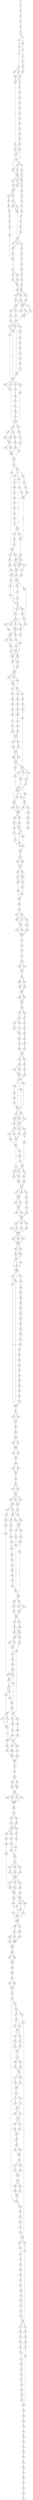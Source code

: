 strict digraph  {
	S0 -> S1 [ label = H ];
	S1 -> S2 [ label = K ];
	S2 -> S3 [ label = E ];
	S3 -> S4 [ label = I ];
	S4 -> S5 [ label = Y ];
	S5 -> S6 [ label = P ];
	S6 -> S7 [ label = H ];
	S6 -> S8 [ label = T ];
	S7 -> S9 [ label = M ];
	S8 -> S10 [ label = T ];
	S9 -> S11 [ label = K ];
	S10 -> S12 [ label = E ];
	S11 -> S13 [ label = S ];
	S12 -> S14 [ label = E ];
	S13 -> S15 [ label = F ];
	S13 -> S16 [ label = S ];
	S14 -> S17 [ label = L ];
	S15 -> S18 [ label = V ];
	S15 -> S19 [ label = L ];
	S16 -> S19 [ label = L ];
	S17 -> S20 [ label = Q ];
	S18 -> S21 [ label = T ];
	S18 -> S22 [ label = Q ];
	S19 -> S21 [ label = T ];
	S20 -> S23 [ label = A ];
	S21 -> S24 [ label = R ];
	S22 -> S25 [ label = A ];
	S23 -> S18 [ label = V ];
	S24 -> S26 [ label = V ];
	S24 -> S27 [ label = L ];
	S25 -> S28 [ label = A ];
	S26 -> S29 [ label = S ];
	S26 -> S30 [ label = T ];
	S27 -> S29 [ label = S ];
	S28 -> S31 [ label = V ];
	S29 -> S32 [ label = V ];
	S29 -> S33 [ label = L ];
	S30 -> S32 [ label = V ];
	S30 -> S34 [ label = D ];
	S31 -> S35 [ label = Q ];
	S32 -> S36 [ label = G ];
	S33 -> S37 [ label = A ];
	S34 -> S36 [ label = G ];
	S35 -> S38 [ label = S ];
	S36 -> S39 [ label = E ];
	S36 -> S40 [ label = Q ];
	S36 -> S41 [ label = D ];
	S37 -> S42 [ label = I ];
	S38 -> S43 [ label = I ];
	S39 -> S44 [ label = F ];
	S39 -> S45 [ label = Q ];
	S40 -> S44 [ label = F ];
	S41 -> S46 [ label = A ];
	S42 -> S47 [ label = H ];
	S43 -> S48 [ label = E ];
	S44 -> S49 [ label = S ];
	S45 -> S50 [ label = E ];
	S46 -> S49 [ label = S ];
	S47 -> S39 [ label = E ];
	S48 -> S51 [ label = T ];
	S49 -> S52 [ label = A ];
	S49 -> S53 [ label = S ];
	S50 -> S54 [ label = M ];
	S51 -> S55 [ label = A ];
	S52 -> S56 [ label = E ];
	S53 -> S57 [ label = S ];
	S54 -> S58 [ label = K ];
	S55 -> S59 [ label = F ];
	S56 -> S60 [ label = G ];
	S56 -> S61 [ label = E ];
	S57 -> S62 [ label = A ];
	S58 -> S63 [ label = V ];
	S59 -> S64 [ label = K ];
	S60 -> S65 [ label = E ];
	S61 -> S65 [ label = E ];
	S62 -> S66 [ label = S ];
	S63 -> S67 [ label = F ];
	S64 -> S68 [ label = D ];
	S65 -> S69 [ label = G ];
	S66 -> S70 [ label = R ];
	S67 -> S71 [ label = T ];
	S68 -> S26 [ label = V ];
	S69 -> S72 [ label = N ];
	S69 -> S73 [ label = K ];
	S69 -> S74 [ label = V ];
	S70 -> S75 [ label = I ];
	S71 -> S76 [ label = A ];
	S72 -> S77 [ label = S ];
	S73 -> S77 [ label = S ];
	S74 -> S78 [ label = H ];
	S75 -> S79 [ label = Q ];
	S76 -> S80 [ label = S ];
	S77 -> S81 [ label = K ];
	S78 -> S82 [ label = K ];
	S79 -> S83 [ label = E ];
	S80 -> S84 [ label = H ];
	S81 -> S85 [ label = K ];
	S82 -> S86 [ label = K ];
	S83 -> S85 [ label = K ];
	S84 -> S69 [ label = G ];
	S85 -> S87 [ label = L ];
	S86 -> S88 [ label = L ];
	S87 -> S89 [ label = S ];
	S87 -> S90 [ label = Y ];
	S88 -> S91 [ label = A ];
	S89 -> S92 [ label = K ];
	S90 -> S93 [ label = F ];
	S91 -> S94 [ label = Q ];
	S92 -> S95 [ label = K ];
	S93 -> S95 [ label = K ];
	S94 -> S96 [ label = P ];
	S95 -> S97 [ label = R ];
	S95 -> S98 [ label = K ];
	S96 -> S99 [ label = Q ];
	S97 -> S100 [ label = A ];
	S97 -> S101 [ label = L ];
	S97 -> S102 [ label = N ];
	S98 -> S100 [ label = A ];
	S99 -> S97 [ label = R ];
	S100 -> S103 [ label = A ];
	S101 -> S104 [ label = V ];
	S102 -> S105 [ label = Q ];
	S103 -> S106 [ label = T ];
	S103 -> S107 [ label = A ];
	S103 -> S108 [ label = I ];
	S104 -> S106 [ label = T ];
	S105 -> S108 [ label = I ];
	S106 -> S109 [ label = T ];
	S106 -> S110 [ label = A ];
	S107 -> S111 [ label = I ];
	S108 -> S112 [ label = S ];
	S108 -> S113 [ label = Q ];
	S109 -> S114 [ label = V ];
	S110 -> S114 [ label = V ];
	S111 -> S114 [ label = V ];
	S112 -> S115 [ label = I ];
	S113 -> S116 [ label = L ];
	S114 -> S117 [ label = L ];
	S115 -> S117 [ label = L ];
	S116 -> S118 [ label = F ];
	S117 -> S119 [ label = Q ];
	S117 -> S120 [ label = A ];
	S117 -> S121 [ label = R ];
	S118 -> S120 [ label = A ];
	S119 -> S122 [ label = E ];
	S119 -> S123 [ label = D ];
	S120 -> S122 [ label = E ];
	S120 -> S124 [ label = L ];
	S121 -> S125 [ label = V ];
	S122 -> S126 [ label = L ];
	S123 -> S126 [ label = L ];
	S124 -> S126 [ label = L ];
	S125 -> S127 [ label = G ];
	S126 -> S128 [ label = K ];
	S126 -> S129 [ label = F ];
	S126 -> S130 [ label = S ];
	S126 -> S131 [ label = I ];
	S127 -> S132 [ label = E ];
	S128 -> S133 [ label = K ];
	S129 -> S133 [ label = K ];
	S130 -> S134 [ label = G ];
	S131 -> S135 [ label = S ];
	S132 -> S136 [ label = L ];
	S133 -> S137 [ label = L ];
	S134 -> S138 [ label = D ];
	S135 -> S137 [ label = L ];
	S136 -> S139 [ label = A ];
	S137 -> S140 [ label = P ];
	S137 -> S141 [ label = V ];
	S138 -> S142 [ label = L ];
	S139 -> S143 [ label = K ];
	S140 -> S144 [ label = P ];
	S140 -> S145 [ label = I ];
	S141 -> S146 [ label = L ];
	S142 -> S147 [ label = S ];
	S143 -> S148 [ label = G ];
	S144 -> S149 [ label = L ];
	S145 -> S150 [ label = I ];
	S145 -> S151 [ label = Q ];
	S146 -> S152 [ label = M ];
	S147 -> S153 [ label = V ];
	S148 -> S154 [ label = L ];
	S149 -> S155 [ label = P ];
	S150 -> S155 [ label = P ];
	S151 -> S156 [ label = D ];
	S152 -> S157 [ label = C ];
	S153 -> S158 [ label = G ];
	S154 -> S124 [ label = L ];
	S155 -> S159 [ label = V ];
	S155 -> S160 [ label = A ];
	S156 -> S161 [ label = S ];
	S157 -> S162 [ label = N ];
	S158 -> S137 [ label = L ];
	S159 -> S163 [ label = V ];
	S160 -> S163 [ label = V ];
	S161 -> S163 [ label = V ];
	S162 -> S164 [ label = E ];
	S163 -> S164 [ label = E ];
	S164 -> S165 [ label = K ];
	S165 -> S166 [ label = P ];
	S165 -> S167 [ label = E ];
	S166 -> S168 [ label = K ];
	S166 -> S169 [ label = R ];
	S166 -> S170 [ label = T ];
	S167 -> S171 [ label = Q ];
	S168 -> S172 [ label = L ];
	S169 -> S173 [ label = P ];
	S170 -> S174 [ label = K ];
	S171 -> S175 [ label = L ];
	S171 -> S176 [ label = Q ];
	S172 -> S177 [ label = F ];
	S172 -> S178 [ label = H ];
	S173 -> S179 [ label = T ];
	S174 -> S180 [ label = S ];
	S175 -> S181 [ label = A ];
	S176 -> S182 [ label = R ];
	S177 -> S183 [ label = F ];
	S178 -> S184 [ label = L ];
	S178 -> S185 [ label = Y ];
	S179 -> S186 [ label = L ];
	S180 -> S187 [ label = M ];
	S181 -> S188 [ label = S ];
	S182 -> S189 [ label = P ];
	S182 -> S190 [ label = T ];
	S182 -> S191 [ label = V ];
	S183 -> S192 [ label = K ];
	S184 -> S193 [ label = P ];
	S185 -> S192 [ label = K ];
	S186 -> S183 [ label = F ];
	S187 -> S194 [ label = I ];
	S188 -> S195 [ label = V ];
	S189 -> S196 [ label = K ];
	S190 -> S196 [ label = K ];
	S191 -> S197 [ label = H ];
	S192 -> S198 [ label = K ];
	S193 -> S199 [ label = K ];
	S194 -> S200 [ label = N ];
	S195 -> S201 [ label = T ];
	S196 -> S201 [ label = T ];
	S196 -> S202 [ label = S ];
	S197 -> S203 [ label = Y ];
	S198 -> S182 [ label = R ];
	S198 -> S204 [ label = K ];
	S199 -> S171 [ label = Q ];
	S200 -> S205 [ label = R ];
	S201 -> S206 [ label = I ];
	S201 -> S207 [ label = D ];
	S202 -> S206 [ label = I ];
	S203 -> S206 [ label = I ];
	S204 -> S189 [ label = P ];
	S205 -> S208 [ label = V ];
	S206 -> S209 [ label = V ];
	S206 -> S210 [ label = L ];
	S206 -> S211 [ label = T ];
	S207 -> S212 [ label = E ];
	S208 -> S213 [ label = A ];
	S209 -> S214 [ label = K ];
	S210 -> S214 [ label = K ];
	S211 -> S215 [ label = Y ];
	S212 -> S216 [ label = K ];
	S213 -> S217 [ label = G ];
	S214 -> S218 [ label = A ];
	S214 -> S219 [ label = V ];
	S214 -> S220 [ label = I ];
	S214 -> S221 [ label = T ];
	S215 -> S222 [ label = N ];
	S216 -> S223 [ label = F ];
	S217 -> S178 [ label = H ];
	S218 -> S224 [ label = G ];
	S219 -> S225 [ label = S ];
	S220 -> S226 [ label = E ];
	S221 -> S224 [ label = G ];
	S222 -> S223 [ label = F ];
	S223 -> S227 [ label = H ];
	S223 -> S228 [ label = F ];
	S224 -> S229 [ label = P ];
	S224 -> S230 [ label = A ];
	S225 -> S229 [ label = P ];
	S226 -> S231 [ label = L ];
	S227 -> S210 [ label = L ];
	S228 -> S232 [ label = T ];
	S229 -> S233 [ label = E ];
	S229 -> S234 [ label = D ];
	S230 -> S235 [ label = S ];
	S231 -> S236 [ label = E ];
	S232 -> S237 [ label = E ];
	S233 -> S238 [ label = Y ];
	S234 -> S238 [ label = Y ];
	S235 -> S239 [ label = E ];
	S236 -> S240 [ label = N ];
	S237 -> S241 [ label = Q ];
	S238 -> S242 [ label = G ];
	S238 -> S243 [ label = S ];
	S239 -> S243 [ label = S ];
	S240 -> S244 [ label = A ];
	S240 -> S245 [ label = G ];
	S241 -> S224 [ label = G ];
	S242 -> S246 [ label = Q ];
	S243 -> S246 [ label = Q ];
	S243 -> S240 [ label = N ];
	S244 -> S247 [ label = A ];
	S245 -> S248 [ label = M ];
	S246 -> S245 [ label = G ];
	S247 -> S248 [ label = M ];
	S248 -> S249 [ label = N ];
	S248 -> S250 [ label = I ];
	S248 -> S251 [ label = M ];
	S249 -> S252 [ label = P ];
	S250 -> S253 [ label = L ];
	S251 -> S252 [ label = P ];
	S252 -> S254 [ label = I ];
	S252 -> S253 [ label = L ];
	S253 -> S255 [ label = T ];
	S253 -> S256 [ label = G ];
	S254 -> S257 [ label = S ];
	S255 -> S258 [ label = S ];
	S256 -> S259 [ label = G ];
	S257 -> S260 [ label = R ];
	S258 -> S261 [ label = V ];
	S259 -> S262 [ label = Y ];
	S260 -> S263 [ label = L ];
	S261 -> S264 [ label = S ];
	S262 -> S265 [ label = R ];
	S263 -> S266 [ label = A ];
	S264 -> S267 [ label = A ];
	S265 -> S268 [ label = H ];
	S266 -> S269 [ label = Q ];
	S267 -> S270 [ label = P ];
	S268 -> S271 [ label = V ];
	S269 -> S272 [ label = I ];
	S270 -> S273 [ label = D ];
	S270 -> S274 [ label = I ];
	S270 -> S275 [ label = E ];
	S271 -> S276 [ label = V ];
	S272 -> S277 [ label = Q ];
	S273 -> S278 [ label = Y ];
	S274 -> S279 [ label = V ];
	S275 -> S278 [ label = Y ];
	S276 -> S280 [ label = S ];
	S277 -> S281 [ label = Q ];
	S278 -> S282 [ label = V ];
	S278 -> S283 [ label = T ];
	S279 -> S284 [ label = T ];
	S280 -> S285 [ label = A ];
	S281 -> S285 [ label = A ];
	S282 -> S286 [ label = L ];
	S283 -> S287 [ label = V ];
	S284 -> S288 [ label = V ];
	S285 -> S289 [ label = K ];
	S285 -> S290 [ label = S ];
	S286 -> S291 [ label = L ];
	S286 -> S292 [ label = R ];
	S287 -> S293 [ label = V ];
	S287 -> S294 [ label = T ];
	S288 -> S295 [ label = H ];
	S288 -> S296 [ label = M ];
	S289 -> S297 [ label = K ];
	S290 -> S298 [ label = T ];
	S291 -> S299 [ label = S ];
	S292 -> S299 [ label = S ];
	S293 -> S299 [ label = S ];
	S294 -> S300 [ label = L ];
	S295 -> S287 [ label = V ];
	S296 -> S286 [ label = L ];
	S297 -> S301 [ label = E ];
	S298 -> S301 [ label = E ];
	S299 -> S302 [ label = E ];
	S299 -> S303 [ label = S ];
	S300 -> S304 [ label = T ];
	S301 -> S305 [ label = K ];
	S301 -> S306 [ label = R ];
	S302 -> S307 [ label = R ];
	S303 -> S308 [ label = V ];
	S304 -> S309 [ label = S ];
	S305 -> S310 [ label = E ];
	S306 -> S310 [ label = E ];
	S307 -> S311 [ label = G ];
	S307 -> S312 [ label = S ];
	S308 -> S311 [ label = G ];
	S309 -> S313 [ label = T ];
	S310 -> S270 [ label = P ];
	S310 -> S314 [ label = D ];
	S311 -> S315 [ label = M ];
	S311 -> S316 [ label = H ];
	S312 -> S317 [ label = L ];
	S314 -> S319 [ label = S ];
	S315 -> S320 [ label = P ];
	S316 -> S321 [ label = L ];
	S317 -> S322 [ label = A ];
	S319 -> S288 [ label = V ];
	S320 -> S323 [ label = R ];
	S321 -> S323 [ label = R ];
	S322 -> S321 [ label = L ];
	S323 -> S324 [ label = R ];
	S324 -> S325 [ label = R ];
	S324 -> S326 [ label = K ];
	S325 -> S327 [ label = E ];
	S326 -> S327 [ label = E ];
	S327 -> S328 [ label = F ];
	S327 -> S329 [ label = D ];
	S328 -> S330 [ label = V ];
	S328 -> S331 [ label = I ];
	S329 -> S330 [ label = V ];
	S330 -> S332 [ label = M ];
	S330 -> S333 [ label = L ];
	S331 -> S332 [ label = M ];
	S332 -> S334 [ label = Q ];
	S333 -> S335 [ label = K ];
	S334 -> S336 [ label = V ];
	S335 -> S337 [ label = A ];
	S336 -> S338 [ label = K ];
	S337 -> S336 [ label = V ];
	S338 -> S339 [ label = V ];
	S339 -> S340 [ label = G ];
	S339 -> S341 [ label = N ];
	S340 -> S342 [ label = N ];
	S340 -> S343 [ label = D ];
	S340 -> S344 [ label = S ];
	S341 -> S342 [ label = N ];
	S342 -> S345 [ label = E ];
	S343 -> S346 [ label = D ];
	S344 -> S345 [ label = E ];
	S345 -> S347 [ label = V ];
	S345 -> S348 [ label = I ];
	S346 -> S349 [ label = C ];
	S347 -> S350 [ label = A ];
	S348 -> S350 [ label = A ];
	S349 -> S350 [ label = A ];
	S350 -> S351 [ label = T ];
	S351 -> S352 [ label = G ];
	S352 -> S353 [ label = T ];
	S353 -> S354 [ label = G ];
	S354 -> S355 [ label = P ];
	S355 -> S356 [ label = N ];
	S355 -> S357 [ label = S ];
	S356 -> S358 [ label = K ];
	S357 -> S358 [ label = K ];
	S358 -> S359 [ label = K ];
	S359 -> S360 [ label = I ];
	S359 -> S361 [ label = V ];
	S360 -> S362 [ label = A ];
	S361 -> S362 [ label = A ];
	S361 -> S363 [ label = S ];
	S362 -> S364 [ label = K ];
	S363 -> S364 [ label = K ];
	S364 -> S365 [ label = K ];
	S364 -> S366 [ label = R ];
	S365 -> S367 [ label = N ];
	S366 -> S367 [ label = N ];
	S367 -> S368 [ label = A ];
	S368 -> S369 [ label = A ];
	S368 -> S370 [ label = R ];
	S369 -> S371 [ label = E ];
	S370 -> S372 [ label = R ];
	S371 -> S373 [ label = A ];
	S371 -> S374 [ label = T ];
	S372 -> S375 [ label = R ];
	S373 -> S376 [ label = M ];
	S374 -> S377 [ label = L ];
	S375 -> S378 [ label = R ];
	S376 -> S379 [ label = L ];
	S377 -> S379 [ label = L ];
	S378 -> S380 [ label = T ];
	S379 -> S381 [ label = L ];
	S380 -> S382 [ label = Q ];
	S381 -> S383 [ label = Q ];
	S382 -> S384 [ label = M ];
	S383 -> S385 [ label = L ];
	S384 -> S386 [ label = T ];
	S385 -> S387 [ label = G ];
	S386 -> S387 [ label = G ];
	S387 -> S388 [ label = Y ];
	S387 -> S389 [ label = T ];
	S388 -> S390 [ label = K ];
	S389 -> S391 [ label = Q ];
	S390 -> S392 [ label = A ];
	S390 -> S393 [ label = P ];
	S391 -> S394 [ label = E ];
	S392 -> S395 [ label = S ];
	S393 -> S395 [ label = S ];
	S394 -> S396 [ label = P ];
	S395 -> S397 [ label = T ];
	S395 -> S398 [ label = L ];
	S396 -> S397 [ label = T ];
	S397 -> S399 [ label = S ];
	S397 -> S400 [ label = S ];
	S397 -> S401 [ label = P ];
	S398 -> S401 [ label = P ];
	S399 -> S402 [ label = L ];
	S400 -> S403 [ label = L ];
	S401 -> S404 [ label = A ];
	S401 -> S402 [ label = L ];
	S402 -> S405 [ label = Q ];
	S402 -> S406 [ label = L ];
	S403 -> S407 [ label = L ];
	S404 -> S408 [ label = A ];
	S404 -> S405 [ label = Q ];
	S405 -> S409 [ label = D ];
	S405 -> S410 [ label = S ];
	S406 -> S410 [ label = S ];
	S407 -> S411 [ label = P ];
	S408 -> S410 [ label = S ];
	S409 -> S412 [ label = Q ];
	S410 -> S413 [ label = P ];
	S410 -> S414 [ label = T ];
	S410 -> S412 [ label = Q ];
	S411 -> S401 [ label = P ];
	S412 -> S415 [ label = L ];
	S412 -> S416 [ label = P ];
	S413 -> S417 [ label = D ];
	S414 -> S418 [ label = S ];
	S415 -> S419 [ label = D ];
	S416 -> S420 [ label = E ];
	S417 -> S419 [ label = D ];
	S418 -> S421 [ label = M ];
	S419 -> S422 [ label = K ];
	S420 -> S422 [ label = K ];
	S421 -> S423 [ label = Q ];
	S422 -> S424 [ label = T ];
	S422 -> S425 [ label = C ];
	S423 -> S426 [ label = E ];
	S423 -> S427 [ label = M ];
	S424 -> S428 [ label = G ];
	S424 -> S427 [ label = M ];
	S425 -> S429 [ label = Q ];
	S426 -> S430 [ label = G ];
	S427 -> S431 [ label = D ];
	S427 -> S432 [ label = E ];
	S428 -> S432 [ label = E ];
	S429 -> S433 [ label = P ];
	S430 -> S434 [ label = E ];
	S431 -> S435 [ label = N ];
	S432 -> S435 [ label = N ];
	S433 -> S423 [ label = Q ];
	S434 -> S436 [ label = K ];
	S435 -> S436 [ label = K ];
	S436 -> S437 [ label = G ];
	S436 -> S438 [ label = P ];
	S436 -> S439 [ label = S ];
	S437 -> S440 [ label = W ];
	S438 -> S441 [ label = V ];
	S439 -> S440 [ label = W ];
	S440 -> S442 [ label = S ];
	S440 -> S443 [ label = N ];
	S441 -> S444 [ label = D ];
	S442 -> S445 [ label = G ];
	S443 -> S445 [ label = G ];
	S444 -> S446 [ label = T ];
	S445 -> S447 [ label = P ];
	S445 -> S448 [ label = Q ];
	S446 -> S449 [ label = R ];
	S447 -> S450 [ label = K ];
	S448 -> S450 [ label = K ];
	S449 -> S450 [ label = K ];
	S450 -> S451 [ label = A ];
	S450 -> S452 [ label = V ];
	S450 -> S453 [ label = T ];
	S451 -> S454 [ label = G ];
	S451 -> S455 [ label = S ];
	S452 -> S456 [ label = T ];
	S453 -> S457 [ label = A ];
	S454 -> S458 [ label = F ];
	S455 -> S458 [ label = F ];
	S456 -> S458 [ label = F ];
	S457 -> S458 [ label = F ];
	S458 -> S459 [ label = P ];
	S458 -> S460 [ label = A ];
	S458 -> S461 [ label = T ];
	S459 -> S462 [ label = E ];
	S460 -> S462 [ label = E ];
	S461 -> S462 [ label = E ];
	S462 -> S463 [ label = P ];
	S462 -> S464 [ label = A ];
	S463 -> S465 [ label = T ];
	S463 -> S466 [ label = A ];
	S464 -> S465 [ label = T ];
	S465 -> S467 [ label = N ];
	S465 -> S468 [ label = S ];
	S466 -> S468 [ label = S ];
	S467 -> S469 [ label = N ];
	S468 -> S470 [ label = P ];
	S468 -> S469 [ label = N ];
	S469 -> S471 [ label = T ];
	S469 -> S472 [ label = Q ];
	S469 -> S473 [ label = S ];
	S470 -> S469 [ label = N ];
	S471 -> S474 [ label = P ];
	S471 -> S472 [ label = Q ];
	S472 -> S475 [ label = K ];
	S473 -> S476 [ label = E ];
	S474 -> S475 [ label = K ];
	S475 -> S477 [ label = G ];
	S476 -> S478 [ label = Y ];
	S477 -> S479 [ label = I ];
	S477 -> S480 [ label = L ];
	S478 -> S481 [ label = Q ];
	S479 -> S482 [ label = L ];
	S480 -> S482 [ label = L ];
	S481 -> S483 [ label = E ];
	S482 -> S484 [ label = H ];
	S483 -> S485 [ label = R ];
	S484 -> S486 [ label = L ];
	S485 -> S487 [ label = N ];
	S486 -> S488 [ label = S ];
	S487 -> S489 [ label = H ];
	S488 -> S490 [ label = P ];
	S488 -> S491 [ label = A ];
	S489 -> S492 [ label = N ];
	S490 -> S493 [ label = D ];
	S491 -> S493 [ label = D ];
	S492 -> S494 [ label = N ];
	S493 -> S495 [ label = V ];
	S493 -> S496 [ label = I ];
	S494 -> S497 [ label = E ];
	S495 -> S498 [ label = Y ];
	S496 -> S498 [ label = Y ];
	S497 -> S499 [ label = M ];
	S498 -> S500 [ label = Q ];
	S499 -> S501 [ label = V ];
	S500 -> S502 [ label = E ];
	S500 -> S503 [ label = Q ];
	S501 -> S504 [ label = C ];
	S502 -> S505 [ label = M ];
	S503 -> S505 [ label = M ];
	S504 -> S506 [ label = R ];
	S505 -> S507 [ label = E ];
	S506 -> S508 [ label = S ];
	S507 -> S509 [ label = A ];
	S508 -> S510 [ label = C ];
	S509 -> S511 [ label = S ];
	S509 -> S512 [ label = A ];
	S510 -> S513 [ label = A ];
	S511 -> S514 [ label = R ];
	S512 -> S514 [ label = R ];
	S513 -> S515 [ label = H ];
	S514 -> S516 [ label = H ];
	S514 -> S517 [ label = N ];
	S514 -> S518 [ label = K ];
	S515 -> S519 [ label = P ];
	S516 -> S520 [ label = K ];
	S517 -> S521 [ label = R ];
	S517 -> S520 [ label = K ];
	S518 -> S521 [ label = R ];
	S519 -> S522 [ label = N ];
	S520 -> S523 [ label = V ];
	S521 -> S524 [ label = A ];
	S521 -> S525 [ label = H ];
	S522 -> S526 [ label = S ];
	S523 -> S527 [ label = I ];
	S523 -> S528 [ label = G ];
	S524 -> S528 [ label = G ];
	S525 -> S529 [ label = P ];
	S526 -> S530 [ label = Q ];
	S527 -> S531 [ label = S ];
	S528 -> S532 [ label = G ];
	S528 -> S533 [ label = P ];
	S529 -> S534 [ label = P ];
	S530 -> S535 [ label = L ];
	S531 -> S536 [ label = G ];
	S532 -> S537 [ label = P ];
	S533 -> S536 [ label = G ];
	S534 -> S538 [ label = Y ];
	S535 -> S539 [ label = L ];
	S536 -> S540 [ label = N ];
	S536 -> S541 [ label = A ];
	S537 -> S542 [ label = P ];
	S538 -> S543 [ label = Y ];
	S539 -> S475 [ label = K ];
	S540 -> S544 [ label = T ];
	S541 -> S545 [ label = V ];
	S542 -> S546 [ label = P ];
	S543 -> S547 [ label = S ];
	S544 -> S548 [ label = L ];
	S545 -> S549 [ label = A ];
	S546 -> S550 [ label = Q ];
	S547 -> S551 [ label = I ];
	S547 -> S552 [ label = G ];
	S548 -> S553 [ label = G ];
	S549 -> S554 [ label = N ];
	S550 -> S555 [ label = Q ];
	S551 -> S556 [ label = S ];
	S552 -> S557 [ label = S ];
	S553 -> S558 [ label = Y ];
	S554 -> S558 [ label = Y ];
	S555 -> S559 [ label = Q ];
	S556 -> S560 [ label = P ];
	S557 -> S561 [ label = A ];
	S557 -> S562 [ label = T ];
	S558 -> S563 [ label = L ];
	S558 -> S564 [ label = V ];
	S559 -> S565 [ label = Q ];
	S560 -> S566 [ label = T ];
	S560 -> S567 [ label = S ];
	S561 -> S568 [ label = S ];
	S562 -> S567 [ label = S ];
	S563 -> S569 [ label = S ];
	S563 -> S570 [ label = T ];
	S564 -> S571 [ label = E ];
	S565 -> S572 [ label = Q ];
	S566 -> S573 [ label = S ];
	S566 -> S574 [ label = E ];
	S567 -> S575 [ label = P ];
	S567 -> S576 [ label = N ];
	S568 -> S556 [ label = S ];
	S569 -> S577 [ label = P ];
	S570 -> S577 [ label = P ];
	S571 -> S578 [ label = A ];
	S572 -> S579 [ label = H ];
	S573 -> S580 [ label = N ];
	S574 -> S581 [ label = C ];
	S575 -> S582 [ label = T ];
	S576 -> S582 [ label = T ];
	S577 -> S583 [ label = K ];
	S578 -> S583 [ label = K ];
	S579 -> S584 [ label = P ];
	S580 -> S585 [ label = S ];
	S581 -> S586 [ label = A ];
	S582 -> S587 [ label = A ];
	S582 -> S588 [ label = V ];
	S583 -> S589 [ label = D ];
	S583 -> S590 [ label = T ];
	S584 -> S591 [ label = A ];
	S585 -> S592 [ label = S ];
	S586 -> S593 [ label = C ];
	S587 -> S594 [ label = T ];
	S588 -> S595 [ label = W ];
	S588 -> S596 [ label = A ];
	S589 -> S597 [ label = M ];
	S590 -> S598 [ label = F ];
	S591 -> S599 [ label = M ];
	S592 -> S587 [ label = A ];
	S593 -> S588 [ label = V ];
	S594 -> S600 [ label = I ];
	S594 -> S601 [ label = M ];
	S595 -> S602 [ label = R ];
	S596 -> S600 [ label = I ];
	S597 -> S603 [ label = N ];
	S597 -> S604 [ label = G ];
	S598 -> S604 [ label = G ];
	S599 -> S553 [ label = G ];
	S600 -> S605 [ label = A ];
	S601 -> S605 [ label = A ];
	S602 -> S606 [ label = C ];
	S603 -> S607 [ label = Q ];
	S604 -> S608 [ label = L ];
	S604 -> S607 [ label = Q ];
	S605 -> S609 [ label = R ];
	S606 -> S609 [ label = R ];
	S607 -> S610 [ label = P ];
	S607 -> S611 [ label = G ];
	S608 -> S612 [ label = H ];
	S609 -> S613 [ label = E ];
	S610 -> S614 [ label = S ];
	S611 -> S614 [ label = S ];
	S612 -> S615 [ label = K ];
	S613 -> S616 [ label = L ];
	S614 -> S617 [ label = S ];
	S615 -> S566 [ label = T ];
	S616 -> S618 [ label = L ];
	S617 -> S619 [ label = S ];
	S618 -> S620 [ label = M ];
	S618 -> S621 [ label = L ];
	S619 -> S622 [ label = F ];
	S620 -> S623 [ label = N ];
	S620 -> S624 [ label = K ];
	S621 -> S623 [ label = N ];
	S622 -> S625 [ label = F ];
	S623 -> S626 [ label = G ];
	S624 -> S626 [ label = G ];
	S625 -> S547 [ label = S ];
	S625 -> S627 [ label = T ];
	S626 -> S628 [ label = T ];
	S626 -> S629 [ label = G ];
	S626 -> S630 [ label = Q ];
	S626 -> S631 [ label = A ];
	S627 -> S552 [ label = G ];
	S628 -> S632 [ label = S ];
	S629 -> S632 [ label = S ];
	S630 -> S632 [ label = S ];
	S631 -> S632 [ label = S ];
	S632 -> S633 [ label = P ];
	S633 -> S634 [ label = T ];
	S634 -> S635 [ label = A ];
	S634 -> S636 [ label = I ];
	S635 -> S637 [ label = E ];
	S636 -> S638 [ label = D ];
	S637 -> S639 [ label = A ];
	S637 -> S640 [ label = A ];
	S638 -> S640 [ label = A ];
	S639 -> S641 [ label = I ];
	S640 -> S642 [ label = M ];
	S640 -> S643 [ label = S ];
	S641 -> S644 [ label = G ];
	S642 -> S645 [ label = V ];
	S643 -> S646 [ label = L ];
	S644 -> S647 [ label = L ];
	S645 -> S648 [ label = K ];
	S646 -> S649 [ label = A ];
	S647 -> S650 [ label = K ];
	S648 -> S651 [ label = V ];
	S649 -> S652 [ label = M ];
	S650 -> S653 [ label = G ];
	S651 -> S654 [ label = P ];
	S652 -> S650 [ label = K ];
	S653 -> S655 [ label = S ];
	S653 -> S656 [ label = A ];
	S653 -> S657 [ label = K ];
	S654 -> S658 [ label = P ];
	S655 -> S659 [ label = P ];
	S656 -> S660 [ label = N ];
	S657 -> S661 [ label = A ];
	S658 -> S662 [ label = C ];
	S658 -> S663 [ label = V ];
	S659 -> S664 [ label = P ];
	S660 -> S664 [ label = P ];
	S661 -> S664 [ label = P ];
	S662 -> S665 [ label = S ];
	S662 -> S666 [ label = G ];
	S662 -> S667 [ label = A ];
	S663 -> S668 [ label = H ];
	S664 -> S669 [ label = T ];
	S664 -> S670 [ label = G ];
	S664 -> S671 [ label = A ];
	S665 -> S672 [ label = A ];
	S666 -> S673 [ label = V ];
	S667 -> S674 [ label = S ];
	S668 -> S675 [ label = M ];
	S669 -> S654 [ label = P ];
	S670 -> S676 [ label = L ];
	S671 -> S677 [ label = S ];
	S672 -> S678 [ label = V ];
	S673 -> S674 [ label = S ];
	S674 -> S678 [ label = V ];
	S675 -> S678 [ label = V ];
	S676 -> S679 [ label = A ];
	S677 -> S658 [ label = P ];
	S678 -> S680 [ label = Q ];
	S678 -> S681 [ label = H ];
	S679 -> S662 [ label = C ];
	S680 -> S682 [ label = P ];
	S681 -> S683 [ label = A ];
	S682 -> S684 [ label = S ];
	S682 -> S685 [ label = A ];
	S683 -> S686 [ label = C ];
	S684 -> S687 [ label = K ];
	S684 -> S688 [ label = Q ];
	S685 -> S688 [ label = Q ];
	S686 -> S688 [ label = Q ];
	S687 -> S689 [ label = Q ];
	S688 -> S689 [ label = Q ];
	S689 -> S690 [ label = L ];
	S690 -> S691 [ label = E ];
	S690 -> S692 [ label = D ];
	S691 -> S693 [ label = Y ];
	S692 -> S693 [ label = Y ];
	S693 -> S694 [ label = L ];
	S694 -> S695 [ label = A ];
	S695 -> S696 [ label = R ];
	S696 -> S697 [ label = I ];
	S696 -> S698 [ label = E ];
	S697 -> S699 [ label = Q ];
	S698 -> S699 [ label = Q ];
	S699 -> S700 [ label = G ];
	S700 -> S701 [ label = F ];
	S701 -> S702 [ label = Q ];
	S701 -> S703 [ label = Q ];
	S702 -> S704 [ label = A ];
	S703 -> S705 [ label = V ];
	S704 -> S706 [ label = A ];
	S705 -> S707 [ label = Q ];
	S705 -> S708 [ label = R ];
	S706 -> S709 [ label = L ];
	S707 -> S710 [ label = Y ];
	S708 -> S711 [ label = A ];
	S709 -> S712 [ label = N ];
	S710 -> S713 [ label = M ];
	S710 -> S714 [ label = N ];
	S711 -> S715 [ label = K ];
	S712 -> S716 [ label = T ];
	S713 -> S717 [ label = D ];
	S714 -> S717 [ label = D ];
	S715 -> S718 [ label = Q ];
	S715 -> S719 [ label = T ];
	S716 -> S720 [ label = L ];
	S717 -> S721 [ label = M ];
	S717 -> S722 [ label = G ];
	S718 -> S723 [ label = L ];
	S719 -> S724 [ label = M ];
	S720 -> S715 [ label = K ];
	S721 -> S725 [ label = Q ];
	S722 -> S726 [ label = P ];
	S723 -> S727 [ label = S ];
	S724 -> S728 [ label = P ];
	S725 -> S729 [ label = H ];
	S726 -> S730 [ label = N ];
	S727 -> S731 [ label = E ];
	S728 -> S732 [ label = D ];
	S728 -> S733 [ label = E ];
	S729 -> S734 [ label = G ];
	S730 -> S734 [ label = G ];
	S731 -> S735 [ label = Q ];
	S732 -> S736 [ label = N ];
	S733 -> S737 [ label = N ];
	S734 -> S738 [ label = K ];
	S735 -> S739 [ label = G ];
	S736 -> S740 [ label = K ];
	S737 -> S741 [ label = N ];
	S738 -> S742 [ label = D ];
	S738 -> S743 [ label = E ];
	S739 -> S744 [ label = L ];
	S740 -> S745 [ label = G ];
	S741 -> S746 [ label = R ];
	S742 -> S747 [ label = V ];
	S743 -> S748 [ label = C ];
	S744 -> S749 [ label = D ];
	S745 -> S750 [ label = L ];
	S746 -> S751 [ label = R ];
	S747 -> S752 [ label = M ];
	S748 -> S752 [ label = M ];
	S749 -> S753 [ label = A ];
	S750 -> S754 [ label = A ];
	S751 -> S755 [ label = E ];
	S752 -> S756 [ label = S ];
	S752 -> S757 [ label = T ];
	S753 -> S758 [ label = L ];
	S754 -> S759 [ label = D ];
	S755 -> S760 [ label = L ];
	S756 -> S761 [ label = T ];
	S757 -> S762 [ label = Y ];
	S758 -> S763 [ label = A ];
	S759 -> S764 [ label = K ];
	S760 -> S765 [ label = G ];
	S761 -> S766 [ label = L ];
	S762 -> S766 [ label = L ];
	S763 -> S767 [ label = S ];
	S764 -> S768 [ label = M ];
	S765 -> S769 [ label = G ];
	S766 -> S770 [ label = T ];
	S767 -> S771 [ label = K ];
	S768 -> S772 [ label = D ];
	S769 -> S773 [ label = G ];
	S770 -> S774 [ label = I ];
	S770 -> S775 [ label = L ];
	S771 -> S776 [ label = G ];
	S772 -> S777 [ label = P ];
	S773 -> S778 [ label = P ];
	S774 -> S779 [ label = L ];
	S775 -> S780 [ label = S ];
	S776 -> S781 [ label = K ];
	S777 -> S782 [ label = K ];
	S778 -> S783 [ label = V ];
	S779 -> S784 [ label = P ];
	S780 -> S784 [ label = P ];
	S781 -> S728 [ label = P ];
	S782 -> S785 [ label = G ];
	S783 -> S786 [ label = K ];
	S784 -> S787 [ label = L ];
	S784 -> S788 [ label = V ];
	S785 -> S789 [ label = M ];
	S786 -> S790 [ label = T ];
	S787 -> S791 [ label = Q ];
	S788 -> S791 [ label = Q ];
	S789 -> S792 [ label = D ];
	S790 -> S793 [ label = P ];
	S791 -> S794 [ label = I ];
	S791 -> S795 [ label = M ];
	S792 -> S760 [ label = L ];
	S793 -> S796 [ label = P ];
	S794 -> S797 [ label = A ];
	S795 -> S798 [ label = T ];
	S796 -> S799 [ label = G ];
	S797 -> S800 [ label = F ];
	S798 -> S800 [ label = F ];
	S799 -> S801 [ label = P ];
	S800 -> S802 [ label = H ];
	S801 -> S803 [ label = S ];
	S802 -> S804 [ label = G ];
	S803 -> S805 [ label = P ];
	S804 -> S806 [ label = V ];
	S804 -> S807 [ label = S ];
	S805 -> S808 [ label = E ];
	S806 -> S809 [ label = G ];
	S807 -> S809 [ label = G ];
	S808 -> S810 [ label = P ];
	S809 -> S811 [ label = S ];
	S810 -> S812 [ label = I ];
	S811 -> S813 [ label = T ];
	S811 -> S814 [ label = S ];
	S812 -> S815 [ label = G ];
	S813 -> S816 [ label = V ];
	S814 -> S817 [ label = I ];
	S815 -> S818 [ label = T ];
	S816 -> S819 [ label = E ];
	S817 -> S819 [ label = E ];
	S819 -> S820 [ label = A ];
	S820 -> S821 [ label = A ];
	S820 -> S822 [ label = S ];
	S821 -> S823 [ label = R ];
	S822 -> S824 [ label = H ];
	S823 -> S825 [ label = D ];
	S824 -> S825 [ label = D ];
	S825 -> S702 [ label = Q ];
}
